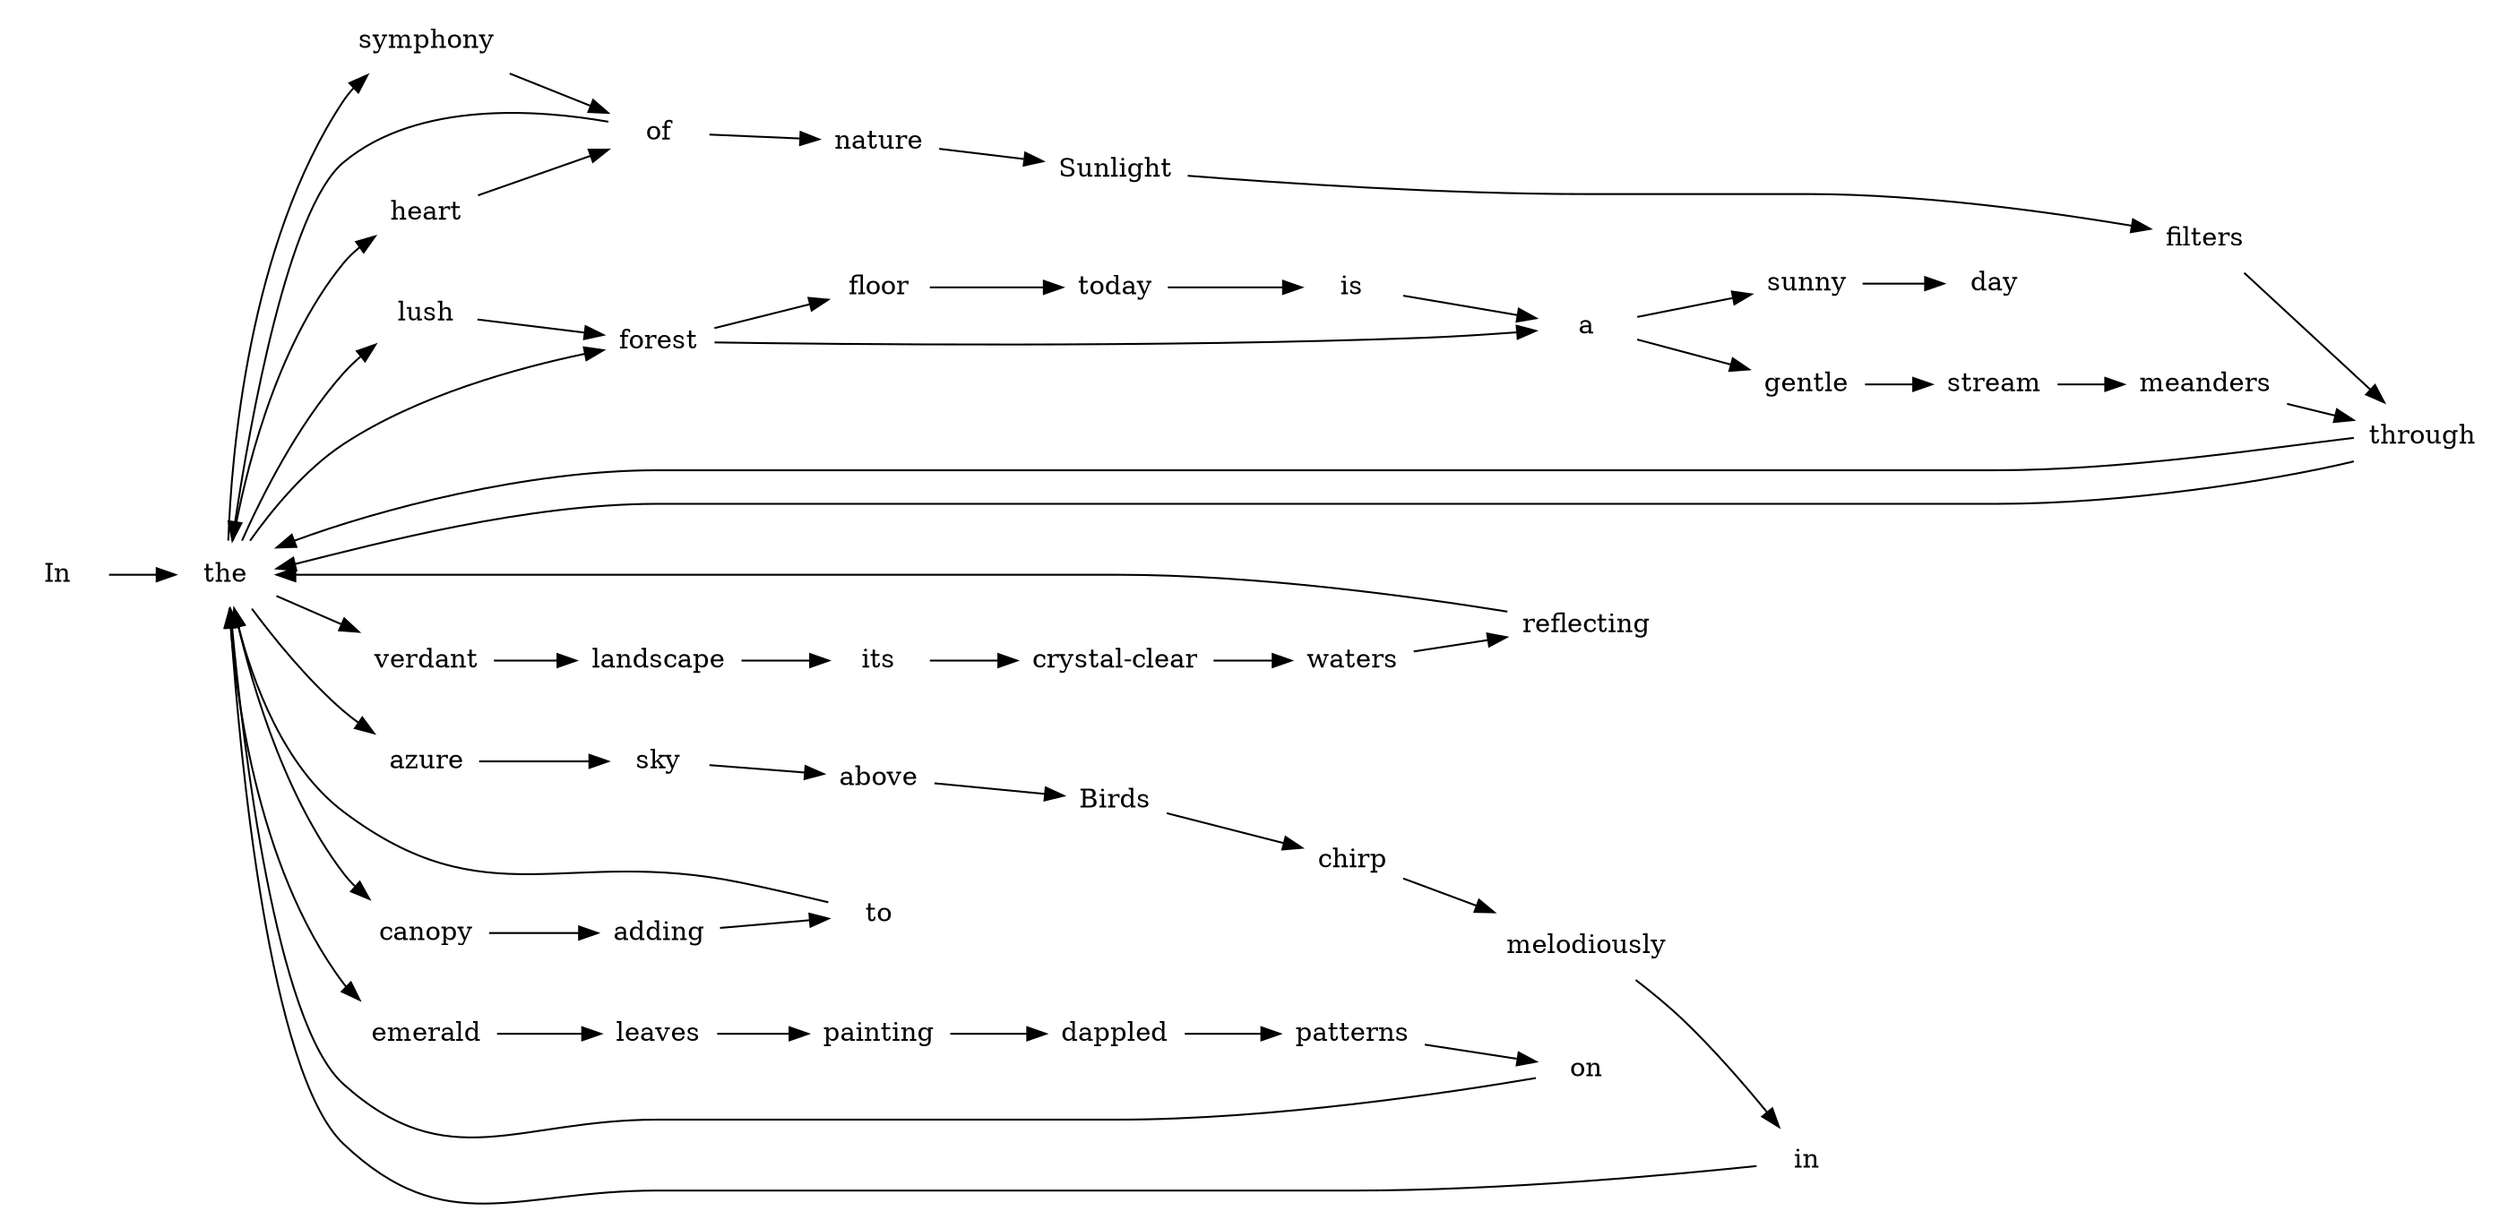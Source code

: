digraph forest_scene {
  rankdir=LR;  // 设置图形方向为从左到右
  node [shape=plaintext];

  "In" -> "the";
  "the" -> "heart";
  "heart" -> "of";
  "of" -> "the";
  "the" -> "lush";
  "lush" -> "forest";
  "forest" -> "a";
  "a" -> "gentle";
  "gentle" -> "stream";
  "stream" -> "meanders";
  "meanders" -> "through";
  "through" -> "the";
  "the" -> "verdant";
  "verdant" -> "landscape";
  "landscape" -> "its";
  "its" -> "crystal-clear";
  "crystal-clear" -> "waters";
  "waters" -> "reflecting";
  "reflecting" -> "the";
  "the" -> "azure";
  "azure" -> "sky";
  "sky" -> "above";
  "above" -> "Birds";
  "Birds" -> "chirp";
  "chirp" -> "melodiously";
  "melodiously" -> "in";
  "in" -> "the";
  "the" -> "canopy";
  "canopy" -> "adding";
  "adding" -> "to";
  "to" -> "the";
  "the" -> "symphony";
  "symphony" -> "of";
  "of" -> "nature";
  "nature" -> "Sunlight";
  "Sunlight" -> "filters";
  "filters" -> "through";
  "through" -> "the";
  "the" -> "emerald";
  "emerald" -> "leaves";
  "leaves" -> "painting";
  "painting" -> "dappled";
  "dappled" -> "patterns";
  "patterns" -> "on";
  "on" -> "the";
  "the" -> "forest";
  "forest" -> "floor";
  "floor" -> "today";
  "today" -> "is";
  "is" -> "a";
  "a" -> "sunny";
  "sunny" -> "day";
}